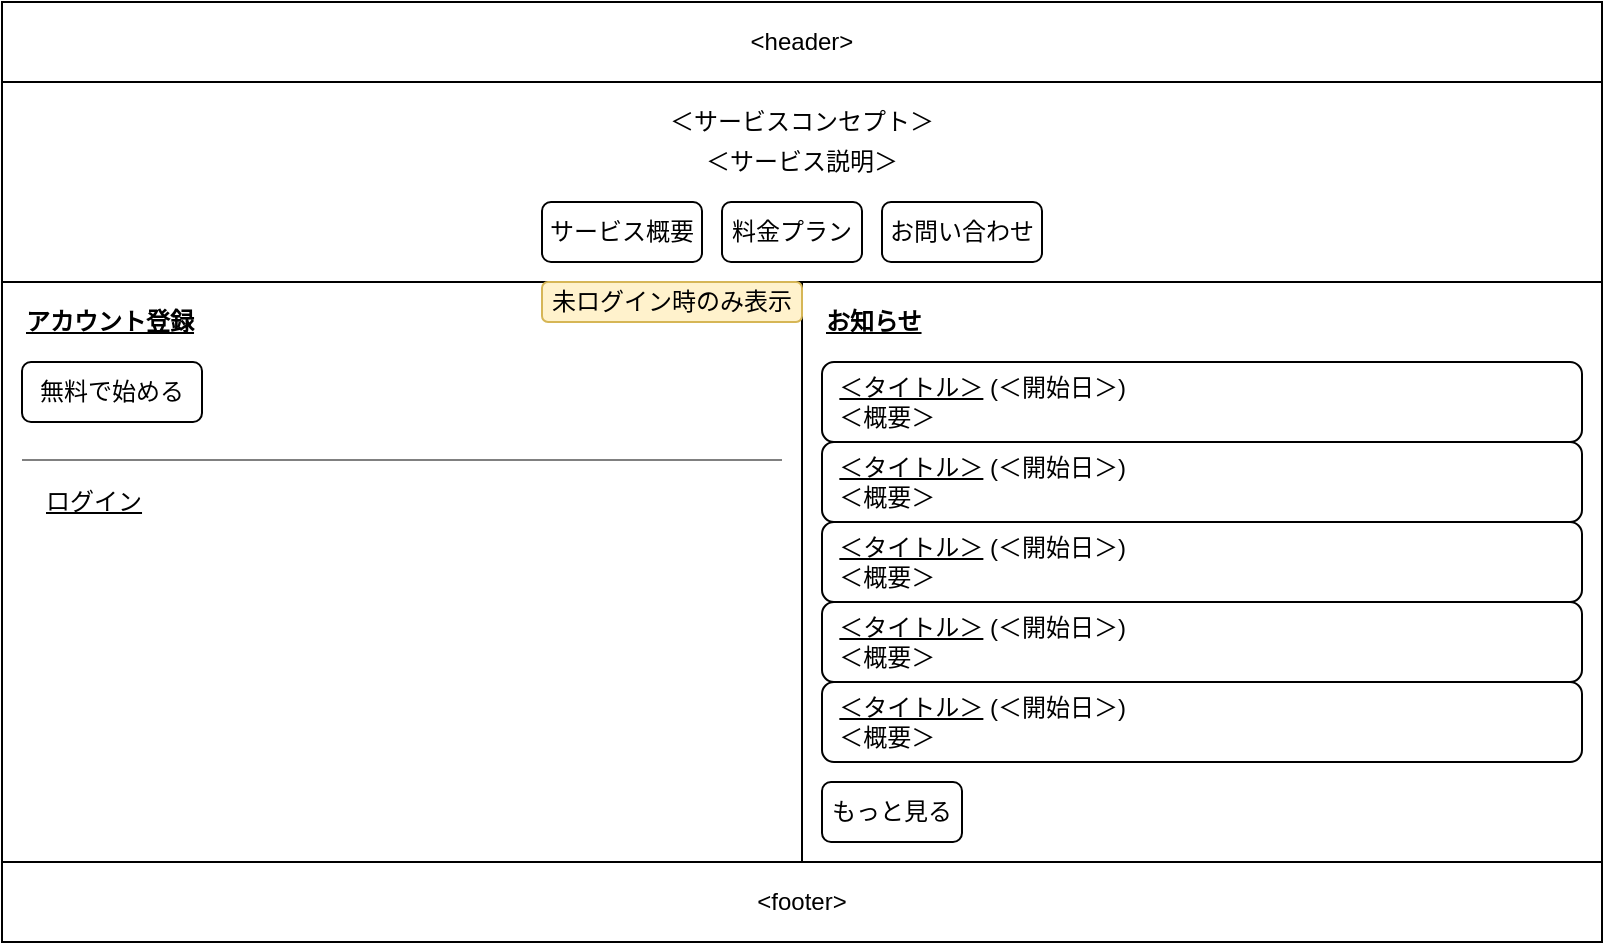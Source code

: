 <mxfile version="14.1.8" type="device"><diagram id="r8BipgqtkS832m_hnbsf" name="ページ1"><mxGraphModel dx="1106" dy="764" grid="1" gridSize="10" guides="1" tooltips="1" connect="1" arrows="1" fold="1" page="1" pageScale="1" pageWidth="827" pageHeight="1169" math="0" shadow="0"><root><mxCell id="0"/><mxCell id="1" parent="0"/><mxCell id="pv7byoKYT15ZMKAU5KWC-17" value="" style="rounded=0;whiteSpace=wrap;html=1;fillColor=none;" parent="1" vertex="1"><mxGeometry y="140" width="400" height="290" as="geometry"/></mxCell><mxCell id="pv7byoKYT15ZMKAU5KWC-1" value="&amp;lt;header&amp;gt;" style="rounded=0;whiteSpace=wrap;html=1;fillColor=none;" parent="1" vertex="1"><mxGeometry width="800" height="40" as="geometry"/></mxCell><mxCell id="pv7byoKYT15ZMKAU5KWC-2" value="&amp;lt;footer&amp;gt;" style="rounded=0;whiteSpace=wrap;html=1;fillColor=none;" parent="1" vertex="1"><mxGeometry y="430" width="800" height="40" as="geometry"/></mxCell><mxCell id="pv7byoKYT15ZMKAU5KWC-3" value="" style="rounded=0;whiteSpace=wrap;html=1;fillColor=none;" parent="1" vertex="1"><mxGeometry y="40" width="800" height="100" as="geometry"/></mxCell><mxCell id="pv7byoKYT15ZMKAU5KWC-4" value="" style="rounded=0;whiteSpace=wrap;html=1;fillColor=none;" parent="1" vertex="1"><mxGeometry x="400" y="140" width="400" height="290" as="geometry"/></mxCell><mxCell id="pv7byoKYT15ZMKAU5KWC-6" value="&lt;b&gt;&lt;u&gt;お知らせ&lt;/u&gt;&lt;/b&gt;" style="text;html=1;strokeColor=none;fillColor=none;align=left;verticalAlign=middle;whiteSpace=wrap;rounded=0;" parent="1" vertex="1"><mxGeometry x="410" y="150" width="60" height="20" as="geometry"/></mxCell><mxCell id="pv7byoKYT15ZMKAU5KWC-7" value="&amp;nbsp;&amp;nbsp;&lt;u&gt;＜タイトル＞&lt;/u&gt;&amp;nbsp;(＜開始日＞)&lt;br&gt;&amp;nbsp; ＜概要＞" style="rounded=1;whiteSpace=wrap;html=1;align=left;" parent="1" vertex="1"><mxGeometry x="410" y="180" width="380" height="40" as="geometry"/></mxCell><mxCell id="pv7byoKYT15ZMKAU5KWC-10" value="もっと見る" style="rounded=1;whiteSpace=wrap;html=1;align=center;" parent="1" vertex="1"><mxGeometry x="410" y="390" width="70" height="30" as="geometry"/></mxCell><mxCell id="pv7byoKYT15ZMKAU5KWC-18" value="&lt;b&gt;&lt;u&gt;アカウント登録&lt;/u&gt;&lt;/b&gt;" style="text;html=1;strokeColor=none;fillColor=none;align=left;verticalAlign=middle;whiteSpace=wrap;rounded=0;" parent="1" vertex="1"><mxGeometry x="10" y="150" width="90" height="20" as="geometry"/></mxCell><mxCell id="pv7byoKYT15ZMKAU5KWC-20" value="無料で始める" style="rounded=1;whiteSpace=wrap;html=1;align=center;" parent="1" vertex="1"><mxGeometry x="10" y="180" width="90" height="30" as="geometry"/></mxCell><mxCell id="pv7byoKYT15ZMKAU5KWC-23" value="&lt;u&gt;ログイン&lt;/u&gt;" style="text;html=1;strokeColor=none;fillColor=none;align=left;verticalAlign=middle;whiteSpace=wrap;rounded=0;" parent="1" vertex="1"><mxGeometry x="20" y="240" width="60" height="20" as="geometry"/></mxCell><mxCell id="pv7byoKYT15ZMKAU5KWC-24" value="" style="endArrow=none;html=1;strokeColor=#808080;" parent="1" edge="1"><mxGeometry width="50" height="50" relative="1" as="geometry"><mxPoint x="10" y="229" as="sourcePoint"/><mxPoint x="390" y="229" as="targetPoint"/></mxGeometry></mxCell><mxCell id="pv7byoKYT15ZMKAU5KWC-26" value="サービス概要" style="rounded=1;whiteSpace=wrap;html=1;align=center;" parent="1" vertex="1"><mxGeometry x="270" y="100" width="80" height="30" as="geometry"/></mxCell><mxCell id="pv7byoKYT15ZMKAU5KWC-27" value="料金プラン" style="rounded=1;whiteSpace=wrap;html=1;align=center;" parent="1" vertex="1"><mxGeometry x="360" y="100" width="70" height="30" as="geometry"/></mxCell><mxCell id="pv7byoKYT15ZMKAU5KWC-28" value="お問い合わせ" style="rounded=1;whiteSpace=wrap;html=1;align=center;" parent="1" vertex="1"><mxGeometry x="440" y="100" width="80" height="30" as="geometry"/></mxCell><mxCell id="pv7byoKYT15ZMKAU5KWC-29" value="＜サービスコンセプト＞" style="text;html=1;strokeColor=none;fillColor=none;align=center;verticalAlign=middle;whiteSpace=wrap;rounded=0;" parent="1" vertex="1"><mxGeometry x="330" y="50" width="140" height="20" as="geometry"/></mxCell><mxCell id="pv7byoKYT15ZMKAU5KWC-30" value="＜サービス説明＞" style="text;html=1;strokeColor=none;fillColor=none;align=center;verticalAlign=middle;whiteSpace=wrap;rounded=0;" parent="1" vertex="1"><mxGeometry x="350" y="70" width="100" height="20" as="geometry"/></mxCell><mxCell id="pv7byoKYT15ZMKAU5KWC-31" value="&amp;nbsp;&amp;nbsp;&lt;u&gt;＜タイトル＞&lt;/u&gt;&amp;nbsp;(＜開始日＞)&lt;br&gt;&amp;nbsp; ＜概要＞" style="rounded=1;whiteSpace=wrap;html=1;align=left;" parent="1" vertex="1"><mxGeometry x="410" y="220" width="380" height="40" as="geometry"/></mxCell><mxCell id="pv7byoKYT15ZMKAU5KWC-32" value="&amp;nbsp;&amp;nbsp;&lt;u&gt;＜タイトル＞&lt;/u&gt;&amp;nbsp;(＜開始日＞)&lt;br&gt;&amp;nbsp; ＜概要＞" style="rounded=1;whiteSpace=wrap;html=1;align=left;" parent="1" vertex="1"><mxGeometry x="410" y="260" width="380" height="40" as="geometry"/></mxCell><mxCell id="pv7byoKYT15ZMKAU5KWC-33" value="&amp;nbsp;&amp;nbsp;&lt;u&gt;＜タイトル＞&lt;/u&gt;&amp;nbsp;(＜開始日＞)&lt;br&gt;&amp;nbsp; ＜概要＞" style="rounded=1;whiteSpace=wrap;html=1;align=left;" parent="1" vertex="1"><mxGeometry x="410" y="300" width="380" height="40" as="geometry"/></mxCell><mxCell id="pv7byoKYT15ZMKAU5KWC-34" value="&amp;nbsp;&amp;nbsp;&lt;u&gt;＜タイトル＞&lt;/u&gt;&amp;nbsp;(＜開始日＞)&lt;br&gt;&amp;nbsp; ＜概要＞" style="rounded=1;whiteSpace=wrap;html=1;align=left;" parent="1" vertex="1"><mxGeometry x="410" y="340" width="380" height="40" as="geometry"/></mxCell><mxCell id="vp1RwsPCOf9_Vk5sr6uC-1" value="未ログイン時のみ表示" style="rounded=1;whiteSpace=wrap;html=1;fillColor=#fff2cc;strokeColor=#d6b656;" vertex="1" parent="1"><mxGeometry x="270" y="140" width="130" height="20" as="geometry"/></mxCell></root></mxGraphModel></diagram></mxfile>